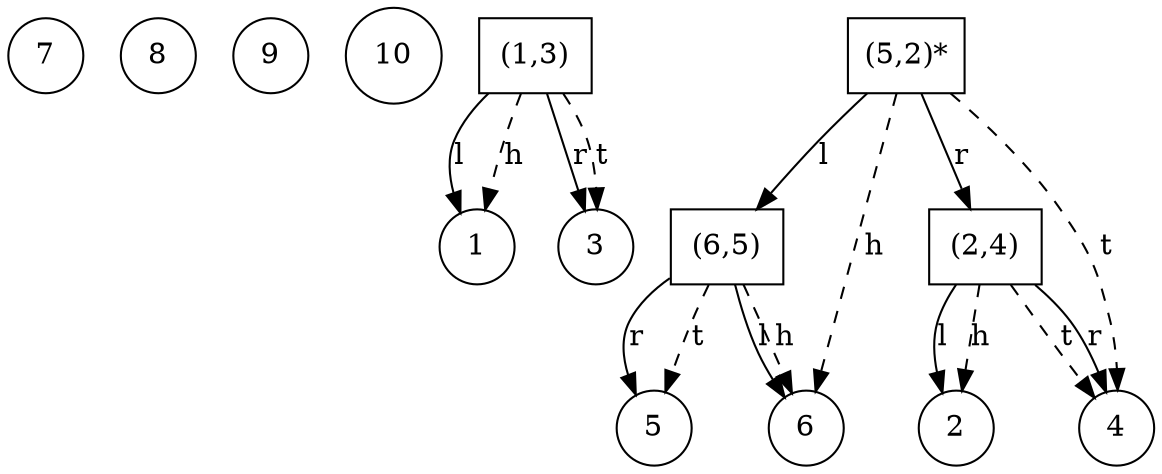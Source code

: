 digraph G {
7 [shape=circle];
8 [shape=circle];
9 [shape=circle];
10 [shape=circle];
"(1,3)" [shape=box];
1 [shape=circle];
"(1,3)" -> 1 [label=l];
3 [shape=circle];
"(1,3)" -> 3 [label=r];
"(1,3)" -> 1 [style=dashed, label = h];
"(1,3)" -> 3 [style=dashed, label = t];
"(5,2)*" [shape=box];
"(5,2)*" -> "(6,5)" [label=l];
"(5,2)*" -> "(2,4)" [label=r];
"(5,2)*" -> 6 [style=dashed, label = h];
"(5,2)*" -> 4 [style=dashed, label = t];
"(6,5)" [shape=box];
6 [shape=circle];
"(6,5)" -> 6 [label=l];
5 [shape=circle];
"(6,5)" -> 5 [label=r];
"(6,5)" -> 6 [style=dashed, label = h];
"(6,5)" -> 5 [style=dashed, label = t];
"(2,4)" [shape=box];
2 [shape=circle];
"(2,4)" -> 2 [label=l];
4 [shape=circle];
"(2,4)" -> 4 [label=r];
"(2,4)" -> 2 [style=dashed, label = h];
"(2,4)" -> 4 [style=dashed, label = t];
}

